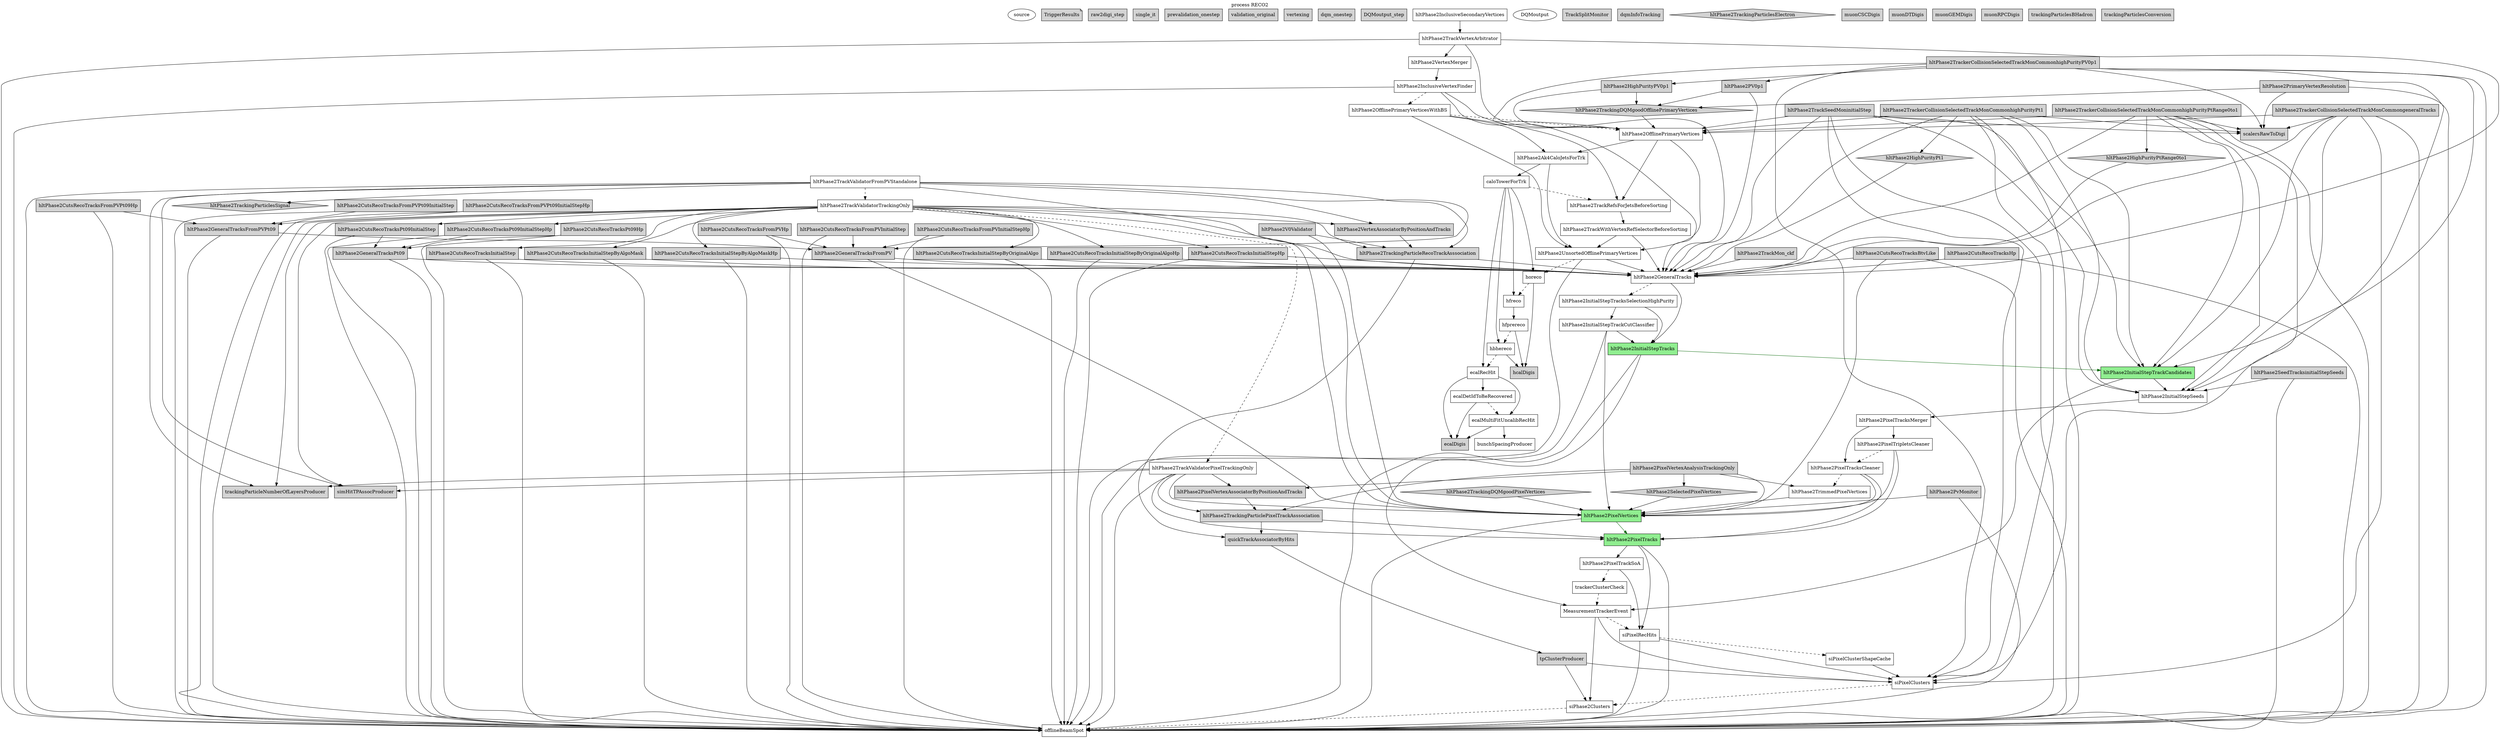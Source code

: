 digraph RECO2 {
graph [
label="process RECO2", labelloc=top];
0[color=black, fillcolor=white, label=source, shape=oval, style=filled, tooltip=PoolSource];
1[color=black, fillcolor=lightgrey, label=TriggerResults, shape=note, style=filled, tooltip=TriggerResultInserter];
2[color=black, fillcolor=lightgrey, label=raw2digi_step, shape=box, style=filled, tooltip=PathStatusInserter];
3[color=black, fillcolor=lightgrey, label=single_it, shape=box, style=filled, tooltip=PathStatusInserter];
4[color=black, fillcolor=lightgrey, label=prevalidation_onestep, shape=box, style=filled, tooltip=PathStatusInserter];
5[color=black, fillcolor=lightgrey, label=validation_original, shape=box, style=filled, tooltip=PathStatusInserter];
6[color=black, fillcolor=lightgrey, label=vertexing, shape=box, style=filled, tooltip=PathStatusInserter];
7[color=black, fillcolor=lightgrey, label=dqm_onestep, shape=box, style=filled, tooltip=EndPathStatusInserter];
8[color=black, fillcolor=lightgrey, label=DQMoutput_step, shape=box, style=filled, tooltip=EndPathStatusInserter];
9[color=black, fillcolor=white, label=offlineBeamSpot, shape=box, style=filled, tooltip=BeamSpotProducer];
10[color=black, fillcolor=white, label=siPhase2Clusters, shape=box, style=filled, tooltip=Phase2TrackerClusterizer];
11[color=black, fillcolor=white, label=siPixelClusters, shape=box, style=filled, tooltip=SiPixelClusterProducer];
12[color=black, fillcolor=white, label=siPixelClusterShapeCache, shape=box, style=filled, tooltip=SiPixelClusterShapeCacheProducer];
13[color=black, fillcolor=white, label=siPixelRecHits, shape=box, style=filled, tooltip=SiPixelRecHitSoAFromLegacy];
14[color=black, fillcolor=white, label=MeasurementTrackerEvent, shape=box, style=filled, tooltip=MeasurementTrackerEventProducer];
15[color=black, fillcolor=white, label=trackerClusterCheck, shape=box, style=filled, tooltip=ClusterCheckerEDProducer];
16[color=black, fillcolor=white, label=hltPhase2PixelTrackSoA, shape=box, style=filled, tooltip=CAHitNtupletCUDA];
17[color=black, fillcolor=lightgreen, label=hltPhase2PixelTracks, shape=box, style=filled, tooltip=PixelTrackProducerFromSoA];
18[color=black, fillcolor=lightgreen, label=hltPhase2PixelVertices, shape=box, style=filled, tooltip=PixelVertexProducer];
19[color=black, fillcolor=white, label=hltPhase2TrimmedPixelVertices, shape=box, style=filled, tooltip=PixelVertexCollectionTrimmer];
20[color=black, fillcolor=white, label=hltPhase2PixelTracksCleaner, shape=box, style=filled, tooltip=TrackWithVertexSelector];
21[color=black, fillcolor=white, label=hltPhase2PixelTripletsCleaner, shape=box, style=filled, tooltip=TrackWithVertexSelector];
22[color=black, fillcolor=white, label=hltPhase2PixelTracksMerger, shape=box, style=filled, tooltip=TrackListMerger];
23[color=black, fillcolor=white, label=hltPhase2InitialStepSeeds, shape=box, style=filled, tooltip=SeedGeneratorFromProtoTracksEDProducer];
24[color=black, fillcolor=lightgreen, label=hltPhase2InitialStepTrackCandidates, shape=box, style=filled, tooltip=CkfTrackCandidateMaker];
25[color=black, fillcolor=lightgreen, label=hltPhase2InitialStepTracks, shape=box, style=filled, tooltip=TrackProducer];
26[color=black, fillcolor=white, label=hltPhase2InitialStepTrackCutClassifier, shape=box, style=filled, tooltip=TrackCutClassifier];
27[color=black, fillcolor=white, label=hltPhase2InitialStepTracksSelectionHighPurity, shape=box, style=filled, tooltip=TrackCollectionFilterCloner];
28[color=black, fillcolor=white, label=hltPhase2GeneralTracks, shape=box, style=filled, tooltip=TrackListMerger];
29[color=black, fillcolor=white, label=hltPhase2TrackValidatorPixelTrackingOnly, shape=box, style=filled, tooltip=MultiTrackValidator];
30[color=black, fillcolor=white, label=hltPhase2TrackValidatorTrackingOnly, shape=box, style=filled, tooltip=MultiTrackValidator];
31[color=black, fillcolor=white, label=hltPhase2TrackValidatorFromPVStandalone, shape=box, style=filled, tooltip=MultiTrackValidator];
32[color=black, fillcolor=white, label=bunchSpacingProducer, shape=box, style=filled, tooltip=BunchSpacingProducer];
33[color=black, fillcolor=white, label=ecalMultiFitUncalibRecHit, shape=box, style=filled, tooltip=EcalUncalibRecHitProducer];
34[color=black, fillcolor=white, label=ecalDetIdToBeRecovered, shape=box, style=filled, tooltip=EcalDetIdToBeRecoveredProducer];
35[color=black, fillcolor=white, label=ecalRecHit, shape=box, style=filled, tooltip=EcalRecHitProducer];
36[color=black, fillcolor=white, label=hbhereco, shape=box, style=filled, tooltip=HBHEPhase1Reconstructor];
37[color=black, fillcolor=white, label=hfprereco, shape=box, style=filled, tooltip=HFPreReconstructor];
38[color=black, fillcolor=white, label=hfreco, shape=box, style=filled, tooltip=HFPhase1Reconstructor];
39[color=black, fillcolor=white, label=horeco, shape=box, style=filled, tooltip=HcalHitReconstructor];
40[color=black, fillcolor=white, label=hltPhase2UnsortedOfflinePrimaryVertices, shape=box, style=filled, tooltip=PrimaryVertexProducer];
41[color=black, fillcolor=white, label=hltPhase2TrackWithVertexRefSelectorBeforeSorting, shape=box, style=filled, tooltip=TrackWithVertexRefSelector];
42[color=black, fillcolor=white, label=hltPhase2TrackRefsForJetsBeforeSorting, shape=box, style=filled, tooltip=ChargedRefCandidateProducer];
43[color=black, fillcolor=white, label=caloTowerForTrk, shape=box, style=filled, tooltip=CaloTowersCreator];
44[color=black, fillcolor=white, label=hltPhase2Ak4CaloJetsForTrk, shape=box, style=filled, tooltip=FastjetJetProducer];
45[color=black, fillcolor=white, label=hltPhase2OfflinePrimaryVertices, shape=box, style=filled, tooltip=RecoChargedRefCandidatePrimaryVertexSorter];
46[color=black, fillcolor=white, label=hltPhase2OfflinePrimaryVerticesWithBS, shape=box, style=filled, tooltip=RecoChargedRefCandidatePrimaryVertexSorter];
47[color=black, fillcolor=white, label=hltPhase2InclusiveVertexFinder, shape=box, style=filled, tooltip=InclusiveVertexFinder];
48[color=black, fillcolor=white, label=hltPhase2VertexMerger, shape=box, style=filled, tooltip=VertexMerger];
49[color=black, fillcolor=white, label=hltPhase2TrackVertexArbitrator, shape=box, style=filled, tooltip=TrackVertexArbitrator];
50[color=black, fillcolor=white, label=hltPhase2InclusiveSecondaryVertices, shape=box, style=filled, tooltip=VertexMerger];
51[color=black, fillcolor=white, label=DQMoutput, shape=oval, style=filled, tooltip=DQMRootOutputModule];
52[color=black, fillcolor=lightgrey, label=TrackSplitMonitor, shape=box, style=filled, tooltip=TrackSplittingMonitor];
53[color=black, fillcolor=lightgrey, label=dqmInfoTracking, shape=box, style=filled, tooltip=DQMEventInfo];
54[color=black, fillcolor=lightgrey, label=ecalDigis, shape=box, style=filled, tooltip=EcalRawToDigi];
55[color=black, fillcolor=lightgrey, label=hcalDigis, shape=box, style=filled, tooltip=HcalRawToDigi];
56[color=black, fillcolor=lightgrey, label=hltPhase2CutsRecoTracksBtvLike, shape=box, style=filled, tooltip=RecoTrackViewRefSelector];
57[color=black, fillcolor=lightgrey, label=hltPhase2CutsRecoTracksFromPVHp, shape=box, style=filled, tooltip=RecoTrackViewRefSelector];
58[color=black, fillcolor=lightgrey, label=hltPhase2CutsRecoTracksFromPVInitialStep, shape=box, style=filled, tooltip=RecoTrackViewRefSelector];
59[color=black, fillcolor=lightgrey, label=hltPhase2CutsRecoTracksFromPVInitialStepHp, shape=box, style=filled, tooltip=RecoTrackViewRefSelector];
60[color=black, fillcolor=lightgrey, label=hltPhase2CutsRecoTracksFromPVPt09Hp, shape=box, style=filled, tooltip=RecoTrackViewRefSelector];
61[color=black, fillcolor=lightgrey, label=hltPhase2CutsRecoTracksFromPVPt09InitialStep, shape=box, style=filled, tooltip=RecoTrackViewRefSelector];
62[color=black, fillcolor=lightgrey, label=hltPhase2CutsRecoTracksFromPVPt09InitialStepHp, shape=box, style=filled, tooltip=RecoTrackViewRefSelector];
63[color=black, fillcolor=lightgrey, label=hltPhase2CutsRecoTracksHp, shape=box, style=filled, tooltip=RecoTrackViewRefSelector];
64[color=black, fillcolor=lightgrey, label=hltPhase2CutsRecoTracksInitialStep, shape=box, style=filled, tooltip=RecoTrackViewRefSelector];
65[color=black, fillcolor=lightgrey, label=hltPhase2CutsRecoTracksInitialStepByAlgoMask, shape=box, style=filled, tooltip=RecoTrackViewRefSelector];
66[color=black, fillcolor=lightgrey, label=hltPhase2CutsRecoTracksInitialStepByAlgoMaskHp, shape=box, style=filled, tooltip=RecoTrackViewRefSelector];
67[color=black, fillcolor=lightgrey, label=hltPhase2CutsRecoTracksInitialStepByOriginalAlgo, shape=box, style=filled, tooltip=RecoTrackViewRefSelector];
68[color=black, fillcolor=lightgrey, label=hltPhase2CutsRecoTracksInitialStepByOriginalAlgoHp, shape=box, style=filled, tooltip=RecoTrackViewRefSelector];
69[color=black, fillcolor=lightgrey, label=hltPhase2CutsRecoTracksInitialStepHp, shape=box, style=filled, tooltip=RecoTrackViewRefSelector];
70[color=black, fillcolor=lightgrey, label=hltPhase2CutsRecoTracksPt09Hp, shape=box, style=filled, tooltip=RecoTrackViewRefSelector];
71[color=black, fillcolor=lightgrey, label=hltPhase2CutsRecoTracksPt09InitialStep, shape=box, style=filled, tooltip=RecoTrackViewRefSelector];
72[color=black, fillcolor=lightgrey, label=hltPhase2CutsRecoTracksPt09InitialStepHp, shape=box, style=filled, tooltip=RecoTrackViewRefSelector];
73[color=black, fillcolor=lightgrey, label=hltPhase2GeneralTracksFromPV, shape=box, style=filled, tooltip=TrackWithVertexRefSelector];
74[color=black, fillcolor=lightgrey, label=hltPhase2GeneralTracksFromPVPt09, shape=box, style=filled, tooltip=RecoTrackViewRefSelector];
75[color=black, fillcolor=lightgrey, label=hltPhase2GeneralTracksPt09, shape=box, style=filled, tooltip=RecoTrackViewRefSelector];
76[color=black, fillcolor=lightgrey, label=hltPhase2HighPurityPV0p1, shape=box, style=filled, tooltip=TrackWithVertexSelector];
77[color=black, fillcolor=lightgrey, label=hltPhase2HighPurityPt1, shape=diamond, style=filled, tooltip=TrackSelector];
78[color=black, fillcolor=lightgrey, label=hltPhase2HighPurityPtRange0to1, shape=diamond, style=filled, tooltip=TrackSelector];
79[color=black, fillcolor=lightgrey, label=hltPhase2PV0p1, shape=box, style=filled, tooltip=TrackWithVertexSelector];
80[color=black, fillcolor=lightgrey, label=hltPhase2PixelVertexAnalysisTrackingOnly, shape=box, style=filled, tooltip=PrimaryVertexAnalyzer4PUSlimmed];
81[color=black, fillcolor=lightgrey, label=hltPhase2PixelVertexAssociatorByPositionAndTracks, shape=box, style=filled, tooltip=VertexAssociatorByPositionAndTracksProducer];
82[color=black, fillcolor=lightgrey, label=hltPhase2PrimaryVertexResolution, shape=box, style=filled, tooltip=PrimaryVertexResolution];
83[color=black, fillcolor=lightgrey, label=hltPhase2PvMonitor, shape=box, style=filled, tooltip=PrimaryVertexMonitor];
84[color=black, fillcolor=lightgrey, label=hltPhase2SeedTracksinitialStepSeeds, shape=box, style=filled, tooltip=TrackFromSeedProducer];
85[color=black, fillcolor=lightgrey, label=hltPhase2SelectedPixelVertices, shape=diamond, style=filled, tooltip=VertexSelector];
86[color=black, fillcolor=lightgrey, label=hltPhase2TrackMon_ckf, shape=box, style=filled, tooltip=TrackEfficiencyMonitor];
87[color=black, fillcolor=lightgrey, label=hltPhase2TrackSeedMoninitialStep, shape=box, style=filled, tooltip=TrackingMonitor];
88[color=black, fillcolor=lightgrey, label=hltPhase2TrackerCollisionSelectedTrackMonCommongeneralTracks, shape=box, style=filled, tooltip=TrackingMonitor];
89[color=black, fillcolor=lightgrey, label=hltPhase2TrackerCollisionSelectedTrackMonCommonhighPurityPV0p1, shape=box, style=filled, tooltip=TrackingMonitor];
90[color=black, fillcolor=lightgrey, label=hltPhase2TrackerCollisionSelectedTrackMonCommonhighPurityPt1, shape=box, style=filled, tooltip=TrackingMonitor];
91[color=black, fillcolor=lightgrey, label=hltPhase2TrackerCollisionSelectedTrackMonCommonhighPurityPtRange0to1, shape=box, style=filled, tooltip=TrackingMonitor];
92[color=black, fillcolor=lightgrey, label=hltPhase2TrackingDQMgoodOfflinePrimaryVertices, shape=diamond, style=filled, tooltip=VertexSelector];
93[color=black, fillcolor=lightgrey, label=hltPhase2TrackingDQMgoodPixelVertices, shape=diamond, style=filled, tooltip=VertexSelector];
94[color=black, fillcolor=lightgrey, label=hltPhase2TrackingParticlePixelTrackAsssociation, shape=box, style=filled, tooltip=TrackAssociatorEDProducer];
95[color=black, fillcolor=lightgrey, label=hltPhase2TrackingParticleRecoTrackAsssociation, shape=box, style=filled, tooltip=TrackAssociatorEDProducer];
96[color=black, fillcolor=lightgrey, label=hltPhase2TrackingParticlesElectron, shape=diamond, style=filled, tooltip=TrackingParticleRefSelector];
97[color=black, fillcolor=lightgrey, label=hltPhase2TrackingParticlesSignal, shape=diamond, style=filled, tooltip=TrackingParticleRefSelector];
98[color=black, fillcolor=lightgrey, label=hltPhase2V0Validator, shape=box, style=filled, tooltip=V0Validator];
99[color=black, fillcolor=lightgrey, label=hltPhase2VertexAssociatorByPositionAndTracks, shape=box, style=filled, tooltip=VertexAssociatorByPositionAndTracksProducer];
100[color=black, fillcolor=lightgrey, label=muonCSCDigis, shape=box, style=filled, tooltip=CSCDCCUnpacker];
101[color=black, fillcolor=lightgrey, label=muonDTDigis, shape=box, style=filled, tooltip=DTuROSRawToDigi];
102[color=black, fillcolor=lightgrey, label=muonGEMDigis, shape=box, style=filled, tooltip=GEMRawToDigiModule];
103[color=black, fillcolor=lightgrey, label=muonRPCDigis, shape=box, style=filled, tooltip=RPCUnpackingModule];
104[color=black, fillcolor=lightgrey, label=quickTrackAssociatorByHits, shape=box, style=filled, tooltip=QuickTrackAssociatorByHitsProducer];
105[color=black, fillcolor=lightgrey, label=scalersRawToDigi, shape=box, style=filled, tooltip=ScalersRawToDigi];
106[color=black, fillcolor=lightgrey, label=simHitTPAssocProducer, shape=box, style=filled, tooltip=SimHitTPAssociationProducer];
107[color=black, fillcolor=lightgrey, label=tpClusterProducer, shape=box, style=filled, tooltip=ClusterTPAssociationProducer];
108[color=black, fillcolor=lightgrey, label=trackingParticleNumberOfLayersProducer, shape=box, style=filled, tooltip=TrackingParticleNumberOfLayersProducer];
109[color=black, fillcolor=lightgrey, label=trackingParticlesBHadron, shape=box, style=filled, tooltip=TrackingParticleBHadronRefSelector];
110[color=black, fillcolor=lightgrey, label=trackingParticlesConversion, shape=box, style=filled, tooltip=TrackingParticleConversionRefSelector];
10 -> 9[style=dashed];
11 -> 10[style=dashed];
12 -> 11;
13 -> 9;
13 -> 11;
13 -> 12[style=dashed];
14 -> 11;
14 -> 10;
14 -> 13[style=dashed];
15 -> 14[style=dashed];
16 -> 13;
16 -> 15[style=dashed];
17 -> 9;
17 -> 16;
17 -> 13;
18 -> 17[color=darkgreen];
18 -> 9;
19 -> 18;
20 -> 17;
20 -> 18;
20 -> 19[style=dashed];
21 -> 17;
21 -> 18;
21 -> 20[style=dashed];
22 -> 20;
22 -> 21;
23 -> 22;
24 -> 14;
24 -> 23;
25 -> 14;
25 -> 9;
25 -> 24[color=darkgreen];
26 -> 25;
26 -> 9;
26 -> 18;
27 -> 25;
27 -> 26;
28 -> 25;
28 -> 27[style=dashed];
29 -> 17;
29 -> 9;
29 -> 108;
29 -> 18;
29 -> 81;
29 -> 106;
29 -> 94;
30 -> 28;
30 -> 64;
30 -> 69;
30 -> 67;
30 -> 68;
30 -> 65;
30 -> 66;
30 -> 71;
30 -> 72;
30 -> 9;
30 -> 108;
30 -> 18;
30 -> 99;
30 -> 106;
30 -> 95;
30 -> 29[style=dashed];
31 -> 97;
31 -> 73;
31 -> 9;
31 -> 108;
31 -> 18;
31 -> 99;
31 -> 106;
31 -> 95;
31 -> 30[style=dashed];
33 -> 54;
33 -> 32;
34 -> 54;
34 -> 33[style=dashed];
35 -> 33;
35 -> 34;
35 -> 54;
36 -> 55;
36 -> 35[style=dashed];
37 -> 55;
37 -> 36[style=dashed];
38 -> 37;
39 -> 55;
39 -> 38[style=dashed];
40 -> 28;
40 -> 9;
40 -> 39[style=dashed];
41 -> 28;
41 -> 40;
42 -> 41;
43 -> 36;
43 -> 39;
43 -> 38;
43 -> 35;
43 -> 42[style=dashed];
44 -> 40;
44 -> 43;
45 -> 42;
45 -> 40;
45 -> 44;
46 -> 42;
46 -> 40;
46 -> 44;
46 -> 45[style=dashed];
47 -> 9;
47 -> 45;
47 -> 28;
47 -> 46[style=dashed];
48 -> 47;
49 -> 45;
49 -> 48;
49 -> 9;
49 -> 28;
50 -> 49;
56 -> 28;
56 -> 9;
56 -> 18;
57 -> 73;
57 -> 9;
58 -> 73;
58 -> 9;
59 -> 73;
59 -> 9;
60 -> 74;
60 -> 9;
61 -> 74;
61 -> 9;
62 -> 74;
62 -> 9;
63 -> 28;
63 -> 9;
64 -> 28;
64 -> 9;
65 -> 28;
65 -> 9;
66 -> 28;
66 -> 9;
67 -> 28;
67 -> 9;
68 -> 28;
68 -> 9;
69 -> 28;
69 -> 9;
70 -> 75;
70 -> 9;
71 -> 75;
71 -> 9;
72 -> 75;
72 -> 9;
73 -> 28;
73 -> 18;
74 -> 73;
74 -> 9;
75 -> 28;
75 -> 9;
76 -> 28;
76 -> 92;
77 -> 28;
78 -> 28;
79 -> 28;
79 -> 92;
80 -> 94;
80 -> 81;
80 -> 18;
80 -> 85;
80 -> 19;
81 -> 94;
82 -> 92;
82 -> 9;
82 -> 105;
83 -> 18;
83 -> 9;
84 -> 23;
84 -> 9;
85 -> 18;
86 -> 28;
87 -> 9;
87 -> 45;
87 -> 105;
87 -> 28;
87 -> 24;
87 -> 23;
87 -> 11;
88 -> 105;
88 -> 9;
88 -> 45;
88 -> 28;
88 -> 24;
88 -> 23;
88 -> 11;
89 -> 105;
89 -> 9;
89 -> 45;
89 -> 79;
89 -> 76;
89 -> 24;
89 -> 23;
89 -> 11;
90 -> 105;
90 -> 9;
90 -> 45;
90 -> 28;
90 -> 77;
90 -> 24;
90 -> 23;
90 -> 11;
91 -> 105;
91 -> 9;
91 -> 45;
91 -> 28;
91 -> 78;
91 -> 24;
91 -> 23;
91 -> 11;
92 -> 45;
93 -> 18;
94 -> 17;
94 -> 104;
95 -> 28;
95 -> 104;
98 -> 95;
98 -> 18;
99 -> 95;
104 -> 107;
107 -> 11;
107 -> 10;
}
